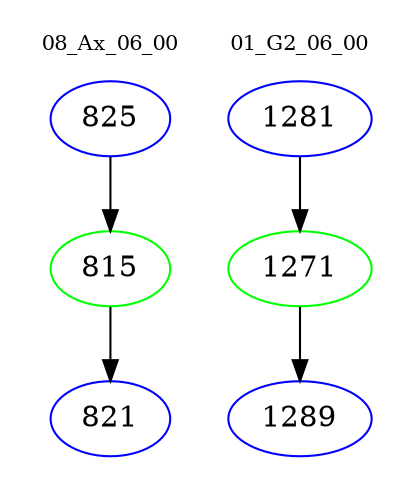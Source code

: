 digraph{
subgraph cluster_0 {
color = white
label = "08_Ax_06_00";
fontsize=10;
T0_825 [label="825", color="blue"]
T0_825 -> T0_815 [color="black"]
T0_815 [label="815", color="green"]
T0_815 -> T0_821 [color="black"]
T0_821 [label="821", color="blue"]
}
subgraph cluster_1 {
color = white
label = "01_G2_06_00";
fontsize=10;
T1_1281 [label="1281", color="blue"]
T1_1281 -> T1_1271 [color="black"]
T1_1271 [label="1271", color="green"]
T1_1271 -> T1_1289 [color="black"]
T1_1289 [label="1289", color="blue"]
}
}
